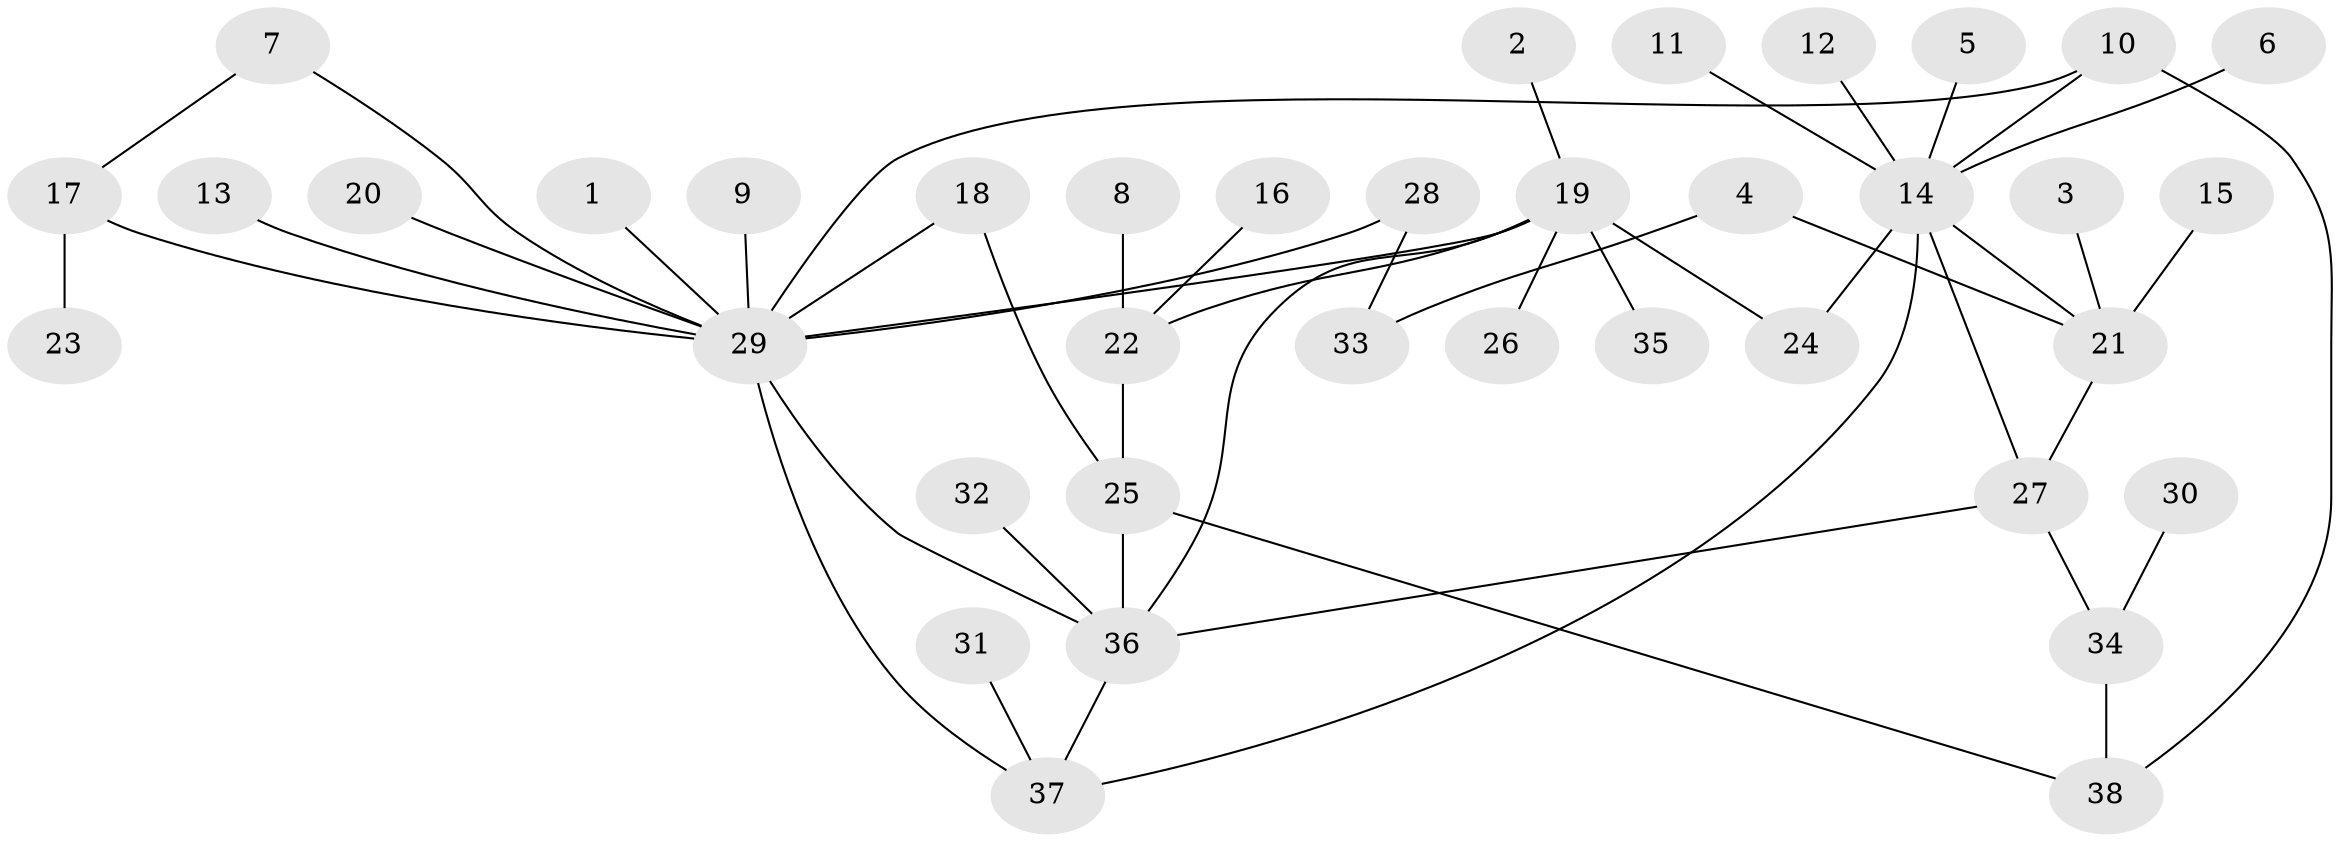 // original degree distribution, {14: 0.013333333333333334, 4: 0.04, 1: 0.56, 9: 0.013333333333333334, 11: 0.013333333333333334, 7: 0.013333333333333334, 2: 0.2, 6: 0.02666666666666667, 3: 0.06666666666666667, 5: 0.05333333333333334}
// Generated by graph-tools (version 1.1) at 2025/01/03/09/25 03:01:47]
// undirected, 38 vertices, 49 edges
graph export_dot {
graph [start="1"]
  node [color=gray90,style=filled];
  1;
  2;
  3;
  4;
  5;
  6;
  7;
  8;
  9;
  10;
  11;
  12;
  13;
  14;
  15;
  16;
  17;
  18;
  19;
  20;
  21;
  22;
  23;
  24;
  25;
  26;
  27;
  28;
  29;
  30;
  31;
  32;
  33;
  34;
  35;
  36;
  37;
  38;
  1 -- 29 [weight=1.0];
  2 -- 19 [weight=1.0];
  3 -- 21 [weight=1.0];
  4 -- 21 [weight=1.0];
  4 -- 33 [weight=1.0];
  5 -- 14 [weight=1.0];
  6 -- 14 [weight=1.0];
  7 -- 17 [weight=1.0];
  7 -- 29 [weight=1.0];
  8 -- 22 [weight=1.0];
  9 -- 29 [weight=1.0];
  10 -- 14 [weight=1.0];
  10 -- 29 [weight=1.0];
  10 -- 38 [weight=1.0];
  11 -- 14 [weight=1.0];
  12 -- 14 [weight=1.0];
  13 -- 29 [weight=1.0];
  14 -- 21 [weight=1.0];
  14 -- 24 [weight=1.0];
  14 -- 27 [weight=1.0];
  14 -- 37 [weight=1.0];
  15 -- 21 [weight=1.0];
  16 -- 22 [weight=1.0];
  17 -- 23 [weight=1.0];
  17 -- 29 [weight=1.0];
  18 -- 25 [weight=1.0];
  18 -- 29 [weight=1.0];
  19 -- 22 [weight=1.0];
  19 -- 24 [weight=1.0];
  19 -- 26 [weight=1.0];
  19 -- 29 [weight=1.0];
  19 -- 35 [weight=1.0];
  19 -- 36 [weight=1.0];
  20 -- 29 [weight=1.0];
  21 -- 27 [weight=1.0];
  22 -- 25 [weight=1.0];
  25 -- 36 [weight=1.0];
  25 -- 38 [weight=1.0];
  27 -- 34 [weight=1.0];
  27 -- 36 [weight=1.0];
  28 -- 29 [weight=1.0];
  28 -- 33 [weight=1.0];
  29 -- 36 [weight=1.0];
  29 -- 37 [weight=1.0];
  30 -- 34 [weight=1.0];
  31 -- 37 [weight=1.0];
  32 -- 36 [weight=1.0];
  34 -- 38 [weight=1.0];
  36 -- 37 [weight=1.0];
}

